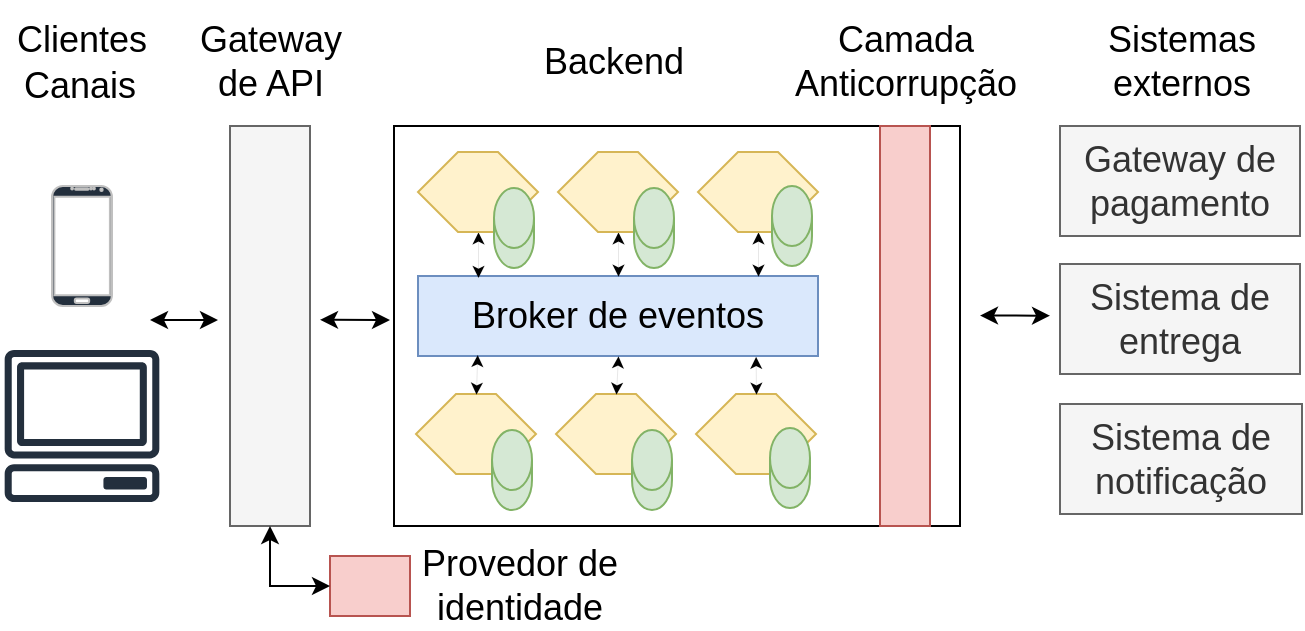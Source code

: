<mxfile version="20.8.10" type="device"><diagram name="Página-1" id="z60CVY27pl7QkEB4S2nO"><mxGraphModel dx="1034" dy="519" grid="1" gridSize="10" guides="1" tooltips="1" connect="1" arrows="1" fold="1" page="1" pageScale="1" pageWidth="827" pageHeight="1169" math="0" shadow="0"><root><mxCell id="0"/><mxCell id="1" parent="0"/><mxCell id="3tXwgWdYrPsdmMYBlVe1-1" value="" style="rounded=0;whiteSpace=wrap;html=1;fontSize=16;" vertex="1" parent="1"><mxGeometry x="247" y="113" width="283" height="200" as="geometry"/></mxCell><mxCell id="3tXwgWdYrPsdmMYBlVe1-2" value="" style="verticalLabelPosition=bottom;verticalAlign=top;html=1;shadow=0;dashed=0;strokeWidth=1;shape=mxgraph.android.phone2;strokeColor=#c0c0c0;fontSize=18;fillColor=#232F3D;" vertex="1" parent="1"><mxGeometry x="76" y="143" width="30" height="60" as="geometry"/></mxCell><mxCell id="3tXwgWdYrPsdmMYBlVe1-3" value="" style="sketch=0;outlineConnect=0;fontColor=#232F3E;gradientColor=none;fillColor=#232F3D;strokeColor=none;dashed=0;verticalLabelPosition=bottom;verticalAlign=top;align=center;html=1;fontSize=12;fontStyle=0;aspect=fixed;pointerEvents=1;shape=mxgraph.aws4.client;" vertex="1" parent="1"><mxGeometry x="52" y="225" width="78" height="76" as="geometry"/></mxCell><mxCell id="3tXwgWdYrPsdmMYBlVe1-4" value="&lt;font style=&quot;font-size: 18px;&quot;&gt;Clientes&lt;/font&gt;" style="text;html=1;strokeColor=none;fillColor=none;align=center;verticalAlign=middle;whiteSpace=wrap;rounded=0;fontSize=16;" vertex="1" parent="1"><mxGeometry x="51" y="50" width="80" height="40" as="geometry"/></mxCell><mxCell id="3tXwgWdYrPsdmMYBlVe1-5" value="&lt;font style=&quot;font-size: 18px;&quot;&gt;Canais&lt;/font&gt;" style="text;html=1;strokeColor=none;fillColor=none;align=center;verticalAlign=middle;whiteSpace=wrap;rounded=0;fontSize=16;" vertex="1" parent="1"><mxGeometry x="50" y="73" width="80" height="40" as="geometry"/></mxCell><mxCell id="3tXwgWdYrPsdmMYBlVe1-6" value="" style="rounded=0;whiteSpace=wrap;html=1;fontSize=18;fillColor=#f5f5f5;strokeColor=#666666;fontColor=#333333;" vertex="1" parent="1"><mxGeometry x="165" y="113" width="40" height="200" as="geometry"/></mxCell><mxCell id="3tXwgWdYrPsdmMYBlVe1-7" value="" style="rounded=0;whiteSpace=wrap;html=1;fillColor=#f8cecc;strokeColor=#b85450;" vertex="1" parent="1"><mxGeometry x="215" y="328" width="40" height="30" as="geometry"/></mxCell><mxCell id="3tXwgWdYrPsdmMYBlVe1-8" value="" style="endArrow=classic;startArrow=classic;html=1;rounded=0;fontSize=16;entryX=0.5;entryY=1;entryDx=0;entryDy=0;exitX=0;exitY=0.5;exitDx=0;exitDy=0;" edge="1" parent="1" source="3tXwgWdYrPsdmMYBlVe1-7" target="3tXwgWdYrPsdmMYBlVe1-6"><mxGeometry width="50" height="50" relative="1" as="geometry"><mxPoint x="-15" y="403" as="sourcePoint"/><mxPoint x="35" y="353" as="targetPoint"/><Array as="points"><mxPoint x="185" y="343"/></Array></mxGeometry></mxCell><mxCell id="3tXwgWdYrPsdmMYBlVe1-9" value="" style="endArrow=classic;startArrow=classic;html=1;rounded=0;fontSize=16;" edge="1" parent="1"><mxGeometry width="50" height="50" relative="1" as="geometry"><mxPoint x="125" y="210" as="sourcePoint"/><mxPoint x="159" y="210" as="targetPoint"/></mxGeometry></mxCell><mxCell id="3tXwgWdYrPsdmMYBlVe1-10" value="" style="endArrow=classic;startArrow=classic;html=1;rounded=0;fontSize=16;" edge="1" parent="1"><mxGeometry width="50" height="50" relative="1" as="geometry"><mxPoint x="210" y="209.91" as="sourcePoint"/><mxPoint x="245" y="210" as="targetPoint"/></mxGeometry></mxCell><mxCell id="3tXwgWdYrPsdmMYBlVe1-11" value="&lt;font style=&quot;font-size: 18px;&quot;&gt;Sistema de entrega&lt;/font&gt;" style="rounded=0;whiteSpace=wrap;html=1;fontSize=16;fillColor=#f5f5f5;fontColor=#333333;strokeColor=#666666;" vertex="1" parent="1"><mxGeometry x="580" y="182" width="120" height="55" as="geometry"/></mxCell><mxCell id="3tXwgWdYrPsdmMYBlVe1-12" value="&lt;font style=&quot;font-size: 18px;&quot;&gt;Sistema de notificação&lt;/font&gt;" style="rounded=0;whiteSpace=wrap;html=1;fontSize=16;fillColor=#f5f5f5;fontColor=#333333;strokeColor=#666666;" vertex="1" parent="1"><mxGeometry x="580" y="252" width="121" height="55" as="geometry"/></mxCell><mxCell id="3tXwgWdYrPsdmMYBlVe1-13" value="&lt;font style=&quot;font-size: 18px;&quot;&gt;Gateway de pagamento&lt;/font&gt;" style="rounded=0;whiteSpace=wrap;html=1;fontSize=16;fillColor=#f5f5f5;fontColor=#333333;strokeColor=#666666;" vertex="1" parent="1"><mxGeometry x="580" y="113" width="120" height="55" as="geometry"/></mxCell><mxCell id="3tXwgWdYrPsdmMYBlVe1-14" value="&lt;font style=&quot;font-size: 18px;&quot;&gt;Backend&lt;/font&gt;" style="text;html=1;strokeColor=none;fillColor=none;align=center;verticalAlign=middle;whiteSpace=wrap;rounded=0;fontSize=16;" vertex="1" parent="1"><mxGeometry x="317" y="61" width="80" height="40" as="geometry"/></mxCell><mxCell id="3tXwgWdYrPsdmMYBlVe1-15" value="&lt;font style=&quot;font-size: 18px;&quot;&gt;Broker de eventos&lt;/font&gt;" style="rounded=0;whiteSpace=wrap;html=1;fontSize=16;fillColor=#dae8fc;strokeColor=#6c8ebf;" vertex="1" parent="1"><mxGeometry x="259" y="188" width="200" height="40" as="geometry"/></mxCell><mxCell id="3tXwgWdYrPsdmMYBlVe1-16" value="" style="endArrow=classic;startArrow=classic;html=1;rounded=0;fontSize=16;entryX=0.5;entryY=1;entryDx=0;entryDy=0;exitX=0.15;exitY=0.017;exitDx=0;exitDy=0;exitPerimeter=0;strokeWidth=0;" edge="1" parent="1" source="3tXwgWdYrPsdmMYBlVe1-15" target="3tXwgWdYrPsdmMYBlVe1-23"><mxGeometry width="50" height="50" relative="1" as="geometry"><mxPoint x="289" y="183" as="sourcePoint"/><mxPoint x="290" y="151" as="targetPoint"/></mxGeometry></mxCell><mxCell id="3tXwgWdYrPsdmMYBlVe1-17" value="" style="endArrow=classic;startArrow=classic;html=1;rounded=0;fontSize=16;entryX=0.5;entryY=1;entryDx=0;entryDy=0;exitX=0.5;exitY=0;exitDx=0;exitDy=0;strokeWidth=0;" edge="1" parent="1" source="3tXwgWdYrPsdmMYBlVe1-15" target="3tXwgWdYrPsdmMYBlVe1-21"><mxGeometry width="50" height="50" relative="1" as="geometry"><mxPoint x="299" y="197" as="sourcePoint"/><mxPoint x="300" y="161" as="targetPoint"/></mxGeometry></mxCell><mxCell id="3tXwgWdYrPsdmMYBlVe1-18" value="" style="endArrow=classic;startArrow=classic;html=1;rounded=0;fontSize=16;entryX=0.5;entryY=1;entryDx=0;entryDy=0;exitX=0.85;exitY=0;exitDx=0;exitDy=0;exitPerimeter=0;strokeWidth=0;" edge="1" parent="1" source="3tXwgWdYrPsdmMYBlVe1-15" target="3tXwgWdYrPsdmMYBlVe1-19"><mxGeometry width="50" height="50" relative="1" as="geometry"><mxPoint x="309" y="203" as="sourcePoint"/><mxPoint x="310" y="171" as="targetPoint"/></mxGeometry></mxCell><mxCell id="3tXwgWdYrPsdmMYBlVe1-19" value="" style="shape=hexagon;perimeter=hexagonPerimeter2;whiteSpace=wrap;html=1;fixedSize=1;fillColor=#fff2cc;strokeColor=#d6b656;" vertex="1" parent="1"><mxGeometry x="399" y="126" width="60" height="40" as="geometry"/></mxCell><mxCell id="3tXwgWdYrPsdmMYBlVe1-20" value="" style="shape=cylinder3;whiteSpace=wrap;html=1;boundedLbl=1;backgroundOutline=1;size=15;fontSize=18;fillColor=#d5e8d4;strokeColor=#82b366;" vertex="1" parent="1"><mxGeometry x="436" y="143" width="20" height="40" as="geometry"/></mxCell><mxCell id="3tXwgWdYrPsdmMYBlVe1-21" value="" style="shape=hexagon;perimeter=hexagonPerimeter2;whiteSpace=wrap;html=1;fixedSize=1;fillColor=#fff2cc;strokeColor=#d6b656;" vertex="1" parent="1"><mxGeometry x="329" y="126" width="60" height="40" as="geometry"/></mxCell><mxCell id="3tXwgWdYrPsdmMYBlVe1-22" value="" style="shape=cylinder3;whiteSpace=wrap;html=1;boundedLbl=1;backgroundOutline=1;size=15;fontSize=18;fillColor=#d5e8d4;strokeColor=#82b366;" vertex="1" parent="1"><mxGeometry x="367" y="144" width="20" height="40" as="geometry"/></mxCell><mxCell id="3tXwgWdYrPsdmMYBlVe1-23" value="" style="shape=hexagon;perimeter=hexagonPerimeter2;whiteSpace=wrap;html=1;fixedSize=1;fillColor=#fff2cc;strokeColor=#d6b656;" vertex="1" parent="1"><mxGeometry x="259" y="126" width="60" height="40" as="geometry"/></mxCell><mxCell id="3tXwgWdYrPsdmMYBlVe1-24" value="" style="shape=cylinder3;whiteSpace=wrap;html=1;boundedLbl=1;backgroundOutline=1;size=15;fontSize=18;fillColor=#d5e8d4;strokeColor=#82b366;" vertex="1" parent="1"><mxGeometry x="297" y="144" width="20" height="40" as="geometry"/></mxCell><mxCell id="3tXwgWdYrPsdmMYBlVe1-25" value="" style="shape=hexagon;perimeter=hexagonPerimeter2;whiteSpace=wrap;html=1;fixedSize=1;fillColor=#fff2cc;strokeColor=#d6b656;" vertex="1" parent="1"><mxGeometry x="398" y="247" width="60" height="40" as="geometry"/></mxCell><mxCell id="3tXwgWdYrPsdmMYBlVe1-26" value="" style="shape=cylinder3;whiteSpace=wrap;html=1;boundedLbl=1;backgroundOutline=1;size=15;fontSize=18;fillColor=#d5e8d4;strokeColor=#82b366;" vertex="1" parent="1"><mxGeometry x="435" y="264" width="20" height="40" as="geometry"/></mxCell><mxCell id="3tXwgWdYrPsdmMYBlVe1-27" value="" style="shape=hexagon;perimeter=hexagonPerimeter2;whiteSpace=wrap;html=1;fixedSize=1;fillColor=#fff2cc;strokeColor=#d6b656;" vertex="1" parent="1"><mxGeometry x="328" y="247" width="60" height="40" as="geometry"/></mxCell><mxCell id="3tXwgWdYrPsdmMYBlVe1-28" value="" style="shape=cylinder3;whiteSpace=wrap;html=1;boundedLbl=1;backgroundOutline=1;size=15;fontSize=18;fillColor=#d5e8d4;strokeColor=#82b366;" vertex="1" parent="1"><mxGeometry x="366" y="265" width="20" height="40" as="geometry"/></mxCell><mxCell id="3tXwgWdYrPsdmMYBlVe1-29" value="" style="shape=hexagon;perimeter=hexagonPerimeter2;whiteSpace=wrap;html=1;fixedSize=1;fillColor=#fff2cc;strokeColor=#d6b656;" vertex="1" parent="1"><mxGeometry x="258" y="247" width="60" height="40" as="geometry"/></mxCell><mxCell id="3tXwgWdYrPsdmMYBlVe1-30" value="" style="shape=cylinder3;whiteSpace=wrap;html=1;boundedLbl=1;backgroundOutline=1;size=15;fontSize=18;fillColor=#d5e8d4;strokeColor=#82b366;" vertex="1" parent="1"><mxGeometry x="296" y="265" width="20" height="40" as="geometry"/></mxCell><mxCell id="3tXwgWdYrPsdmMYBlVe1-31" value="" style="endArrow=classic;startArrow=classic;html=1;rounded=0;fontSize=16;exitX=0.5;exitY=0;exitDx=0;exitDy=0;entryX=0.148;entryY=0.983;entryDx=0;entryDy=0;entryPerimeter=0;strokeWidth=0;" edge="1" parent="1" source="3tXwgWdYrPsdmMYBlVe1-29" target="3tXwgWdYrPsdmMYBlVe1-15"><mxGeometry width="50" height="50" relative="1" as="geometry"><mxPoint x="299" y="199" as="sourcePoint"/><mxPoint x="299" y="173" as="targetPoint"/></mxGeometry></mxCell><mxCell id="3tXwgWdYrPsdmMYBlVe1-32" value="" style="endArrow=classic;startArrow=classic;html=1;rounded=0;fontSize=16;exitX=0.5;exitY=0;exitDx=0;exitDy=0;entryX=0.5;entryY=1;entryDx=0;entryDy=0;strokeWidth=0;" edge="1" parent="1" source="3tXwgWdYrPsdmMYBlVe1-27" target="3tXwgWdYrPsdmMYBlVe1-15"><mxGeometry width="50" height="50" relative="1" as="geometry"><mxPoint x="298" y="257" as="sourcePoint"/><mxPoint x="299" y="237" as="targetPoint"/></mxGeometry></mxCell><mxCell id="3tXwgWdYrPsdmMYBlVe1-33" value="" style="endArrow=classic;startArrow=classic;html=1;rounded=0;fontSize=16;exitX=0.844;exitY=1.006;exitDx=0;exitDy=0;entryX=0.5;entryY=0;entryDx=0;entryDy=0;strokeWidth=0;exitPerimeter=0;" edge="1" parent="1" source="3tXwgWdYrPsdmMYBlVe1-15" target="3tXwgWdYrPsdmMYBlVe1-25"><mxGeometry width="50" height="50" relative="1" as="geometry"><mxPoint x="368" y="257" as="sourcePoint"/><mxPoint x="369" y="238" as="targetPoint"/></mxGeometry></mxCell><mxCell id="3tXwgWdYrPsdmMYBlVe1-34" value="&lt;font style=&quot;font-size: 18px;&quot;&gt;Sistemas externos&lt;/font&gt;" style="text;html=1;strokeColor=none;fillColor=none;align=center;verticalAlign=middle;whiteSpace=wrap;rounded=0;fontSize=16;" vertex="1" parent="1"><mxGeometry x="600.5" y="61" width="80" height="40" as="geometry"/></mxCell><mxCell id="3tXwgWdYrPsdmMYBlVe1-35" value="" style="rounded=0;whiteSpace=wrap;html=1;fillColor=#f8cecc;strokeColor=#b85450;" vertex="1" parent="1"><mxGeometry x="490" y="113" width="25" height="200" as="geometry"/></mxCell><mxCell id="3tXwgWdYrPsdmMYBlVe1-36" value="&lt;font style=&quot;font-size: 18px;&quot;&gt;Camada Anticorrupção&lt;/font&gt;" style="text;html=1;strokeColor=none;fillColor=none;align=center;verticalAlign=middle;whiteSpace=wrap;rounded=0;fontSize=16;" vertex="1" parent="1"><mxGeometry x="462.5" y="61" width="80" height="40" as="geometry"/></mxCell><mxCell id="3tXwgWdYrPsdmMYBlVe1-37" value="" style="endArrow=classic;startArrow=classic;html=1;rounded=0;fontSize=16;" edge="1" parent="1"><mxGeometry width="50" height="50" relative="1" as="geometry"><mxPoint x="540" y="207.76" as="sourcePoint"/><mxPoint x="575" y="207.85" as="targetPoint"/></mxGeometry></mxCell><mxCell id="3tXwgWdYrPsdmMYBlVe1-38" value="&lt;font style=&quot;font-size: 18px;&quot;&gt;Gateway de API&lt;/font&gt;" style="text;html=1;strokeColor=none;fillColor=none;align=center;verticalAlign=middle;whiteSpace=wrap;rounded=0;fontSize=16;" vertex="1" parent="1"><mxGeometry x="137.5" y="61" width="95" height="40" as="geometry"/></mxCell><mxCell id="3tXwgWdYrPsdmMYBlVe1-39" value="&lt;font style=&quot;font-size: 18px;&quot;&gt;Provedor de identidade&lt;/font&gt;" style="text;html=1;strokeColor=none;fillColor=none;align=center;verticalAlign=middle;whiteSpace=wrap;rounded=0;fontSize=16;" vertex="1" parent="1"><mxGeometry x="252" y="323" width="116" height="40" as="geometry"/></mxCell></root></mxGraphModel></diagram></mxfile>